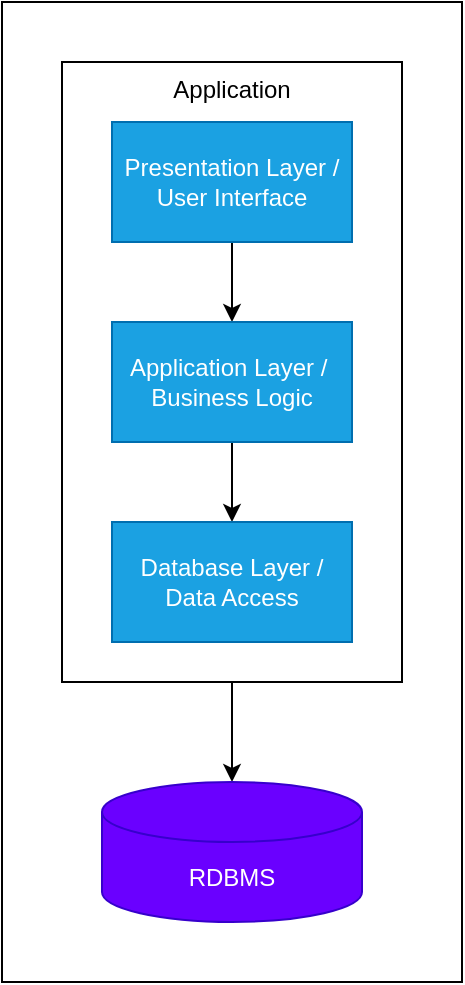 <mxfile>
    <diagram id="2uNrWT0pfQYhG-oypDZo" name="Page-1">
        <mxGraphModel dx="523" dy="836" grid="1" gridSize="10" guides="1" tooltips="1" connect="1" arrows="1" fold="1" page="1" pageScale="1" pageWidth="850" pageHeight="1100" math="0" shadow="0">
            <root>
                <mxCell id="0"/>
                <mxCell id="1" parent="0"/>
                <mxCell id="11" value="" style="whiteSpace=wrap;html=1;" parent="1" vertex="1">
                    <mxGeometry x="250" y="190" width="230" height="490" as="geometry"/>
                </mxCell>
                <mxCell id="7" style="edgeStyle=none;html=1;" parent="1" source="5" target="6" edge="1">
                    <mxGeometry relative="1" as="geometry"/>
                </mxCell>
                <mxCell id="5" value="Application" style="whiteSpace=wrap;html=1;verticalAlign=top;" parent="1" vertex="1">
                    <mxGeometry x="280" y="220" width="170" height="310" as="geometry"/>
                </mxCell>
                <mxCell id="10" style="edgeStyle=none;html=1;" parent="1" source="2" target="3" edge="1">
                    <mxGeometry relative="1" as="geometry"/>
                </mxCell>
                <mxCell id="2" value="Presentation Layer / User Interface" style="whiteSpace=wrap;html=1;fillColor=#1ba1e2;fontColor=#ffffff;strokeColor=#006EAF;" parent="1" vertex="1">
                    <mxGeometry x="305" y="250" width="120" height="60" as="geometry"/>
                </mxCell>
                <mxCell id="9" style="edgeStyle=none;html=1;entryX=0.5;entryY=0;entryDx=0;entryDy=0;" parent="1" source="3" target="4" edge="1">
                    <mxGeometry relative="1" as="geometry"/>
                </mxCell>
                <mxCell id="3" value="Application Layer /&amp;nbsp;&lt;br&gt;Business Logic" style="whiteSpace=wrap;html=1;fillColor=#1ba1e2;fontColor=#ffffff;strokeColor=#006EAF;" parent="1" vertex="1">
                    <mxGeometry x="305" y="350" width="120" height="60" as="geometry"/>
                </mxCell>
                <mxCell id="4" value="Database Layer / Data Access" style="whiteSpace=wrap;html=1;fillColor=#1ba1e2;fontColor=#ffffff;strokeColor=#006EAF;" parent="1" vertex="1">
                    <mxGeometry x="305" y="450" width="120" height="60" as="geometry"/>
                </mxCell>
                <mxCell id="6" value="RDBMS" style="shape=cylinder3;whiteSpace=wrap;html=1;boundedLbl=1;backgroundOutline=1;size=15;fillColor=#6a00ff;fontColor=#ffffff;strokeColor=#3700CC;" parent="1" vertex="1">
                    <mxGeometry x="300" y="580" width="130" height="70" as="geometry"/>
                </mxCell>
            </root>
        </mxGraphModel>
    </diagram>
</mxfile>
